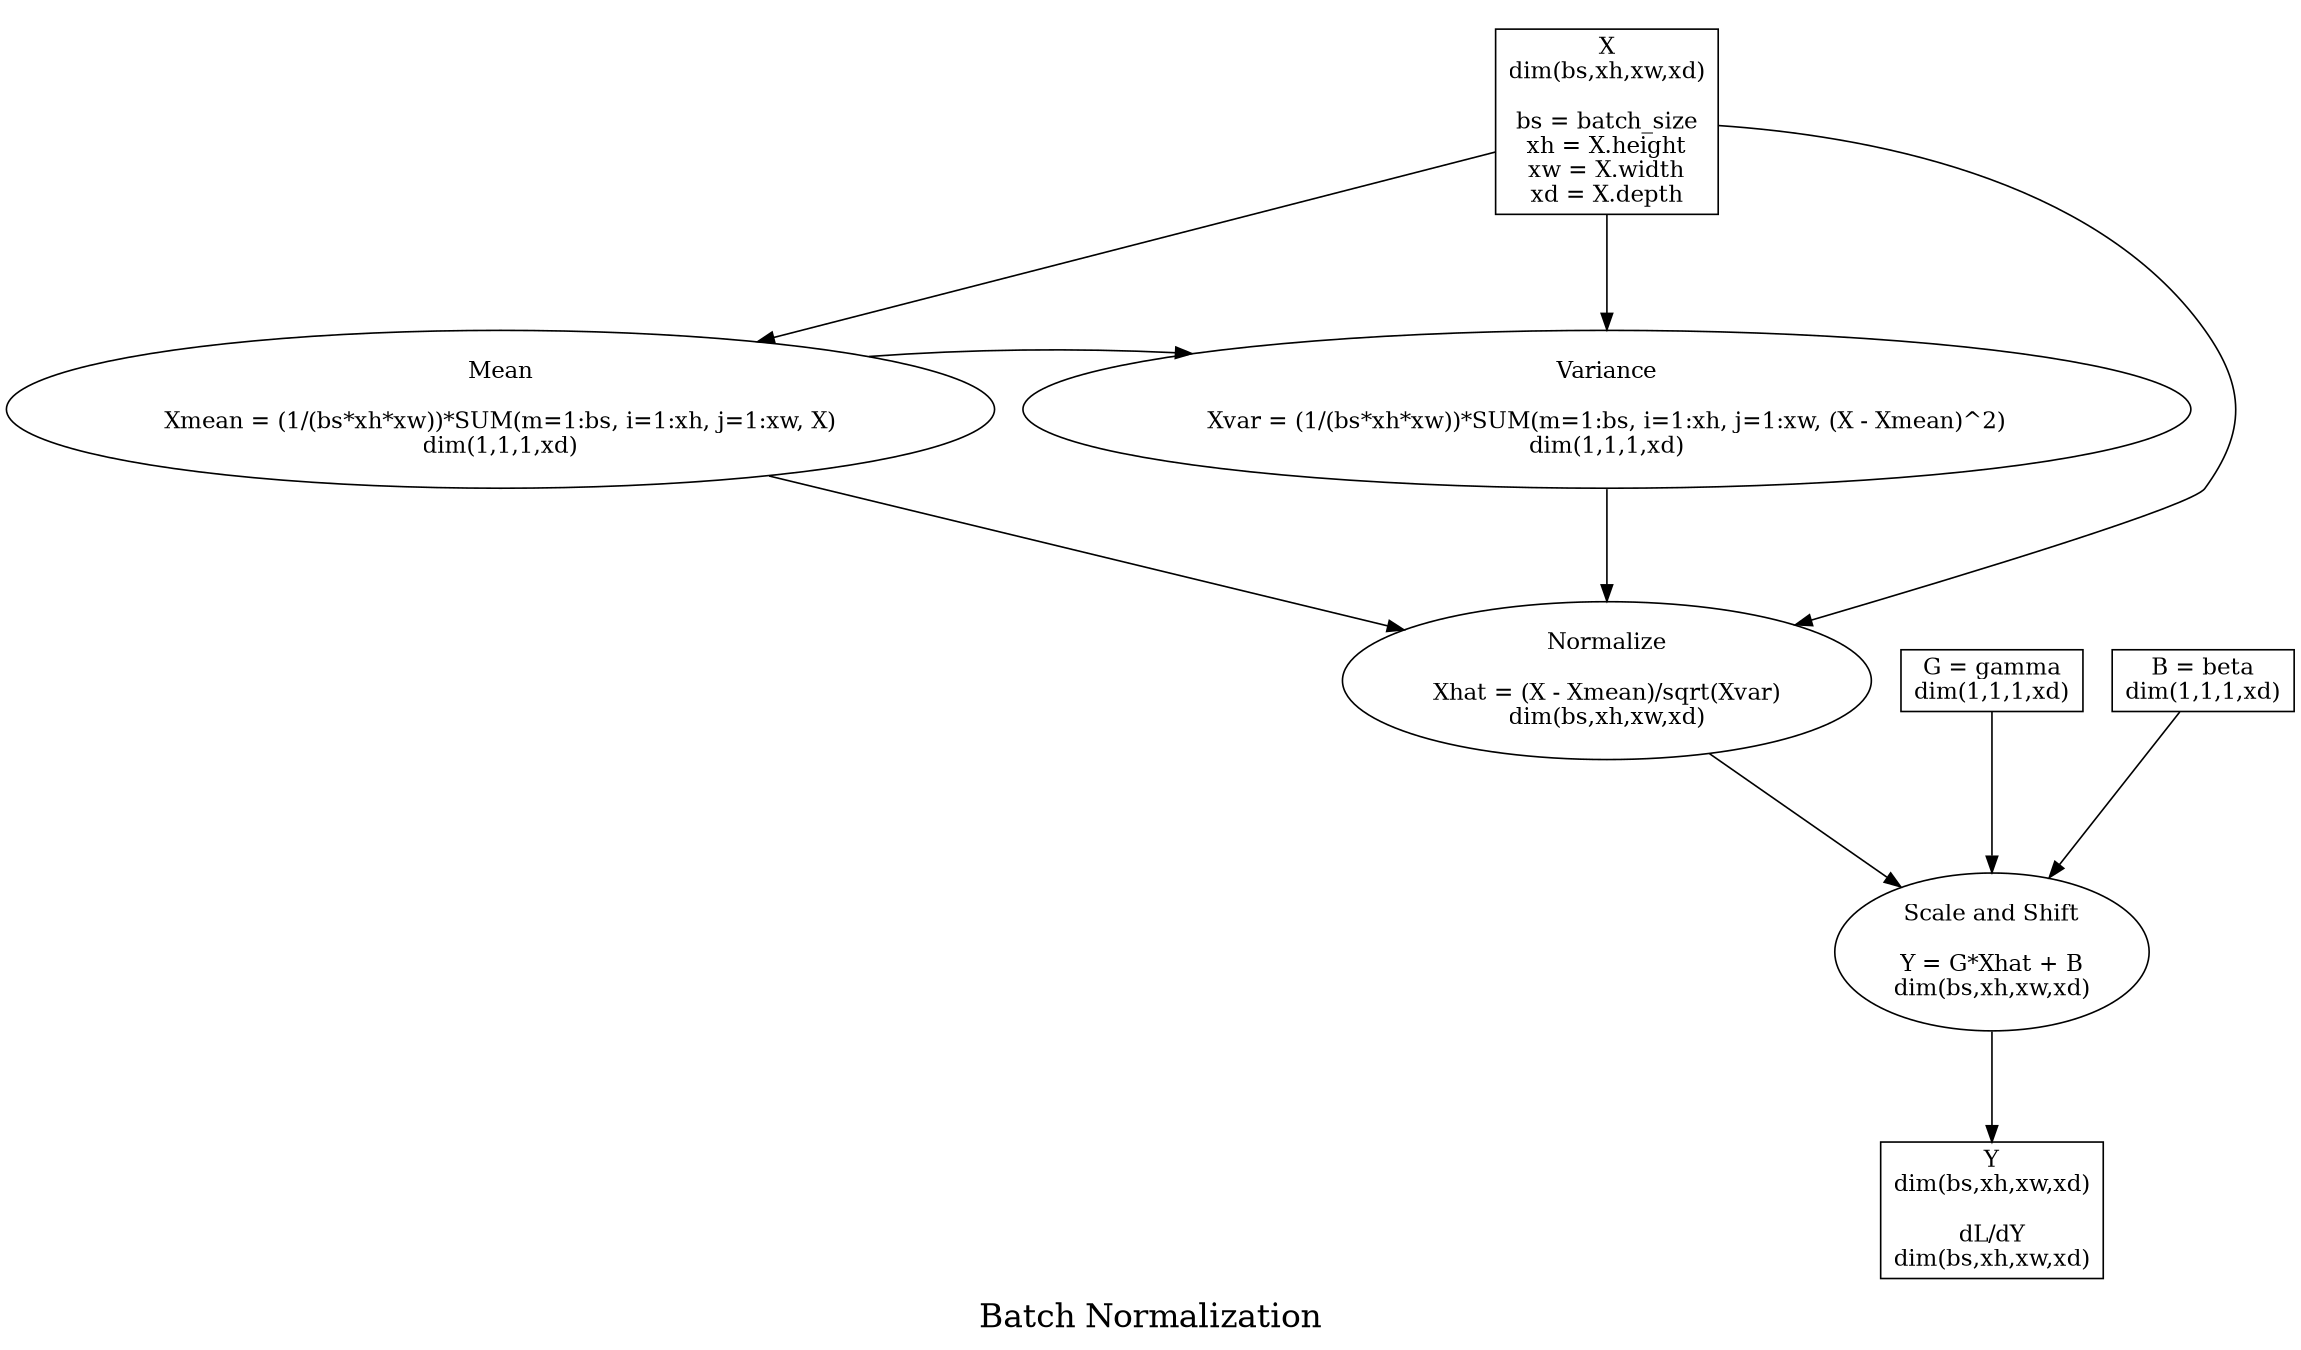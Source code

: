 // sudo apt-get install graphviz
// dot -Tpng nn-batchNorm.dot -o nn-batchNorm.png
// xdot nn-batchNorm.dot
digraph NN
{
	label="Batch Normalization";
	fontsize=20;
	size="16,9";
	ratio=fill;

	X [shape=box, label="X\ndim(bs,xh,xw,xd)\n\nbs = batch_size\nxh = X.height\nxw = X.width\nxd = X.depth"];
	Y [shape=box, label="Y\ndim(bs,xh,xw,xd)\n\ndL/dY\ndim(bs,xh,xw,xd)"];
	G [shape=box, label="G = gamma\ndim(1,1,1,xd)"];
	B [shape=box, label="B = beta\ndim(1,1,1,xd)"];

	Xmean [label="Mean\n\nXmean = (1/(bs*xh*xw))*SUM(m=1:bs, i=1:xh, j=1:xw, X)\ndim(1,1,1,xd)"];
	Xvar  [label="Variance\n\nXvar = (1/(bs*xh*xw))*SUM(m=1:bs, i=1:xh, j=1:xw, (X - Xmean)^2)\ndim(1,1,1,xd)"];
	Xhat  [label="Normalize\n\nXhat = (X - Xmean)/sqrt(Xvar)\ndim(bs,xh,xw,xd)"];
	BN    [label="Scale and Shift\n\nY = G*Xhat + B\ndim(bs,xh,xw,xd)"];

	{ rank=same Xhat -> G [style=invis] };
	{ rank=same G -> B [style=invis] };
	{ rank=same Xmean -> Xvar [style=invis] };

	// forward pass
	X     -> Xmean;
	X     -> Xvar;
	Xmean -> Xvar;
	Xmean -> Xhat;
	Xvar  -> Xhat;
	X     -> Xhat;
	Xhat  -> BN;
	G     -> BN;
	B     -> BN;
	BN    -> Y;
}

